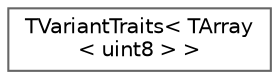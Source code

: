 digraph "Graphical Class Hierarchy"
{
 // INTERACTIVE_SVG=YES
 // LATEX_PDF_SIZE
  bgcolor="transparent";
  edge [fontname=Helvetica,fontsize=10,labelfontname=Helvetica,labelfontsize=10];
  node [fontname=Helvetica,fontsize=10,shape=box,height=0.2,width=0.4];
  rankdir="LR";
  Node0 [id="Node000000",label="TVariantTraits\< TArray\l\< uint8 \> \>",height=0.2,width=0.4,color="grey40", fillcolor="white", style="filled",URL="$d2/ddd/structTVariantTraits_3_01TArray_3_01uint8_01_4_01_4.html",tooltip="Implements variant type traits for byte arrays."];
}
